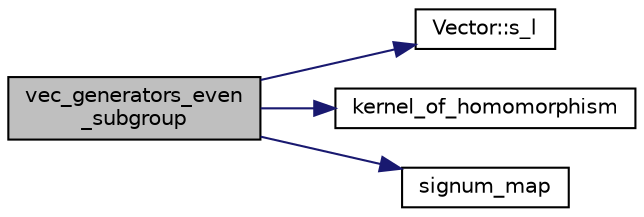 digraph "vec_generators_even_subgroup"
{
  edge [fontname="Helvetica",fontsize="10",labelfontname="Helvetica",labelfontsize="10"];
  node [fontname="Helvetica",fontsize="10",shape=record];
  rankdir="LR";
  Node1171 [label="vec_generators_even\l_subgroup",height=0.2,width=0.4,color="black", fillcolor="grey75", style="filled", fontcolor="black"];
  Node1171 -> Node1172 [color="midnightblue",fontsize="10",style="solid",fontname="Helvetica"];
  Node1172 [label="Vector::s_l",height=0.2,width=0.4,color="black", fillcolor="white", style="filled",URL="$d5/db2/class_vector.html#ad2dc082288f858d22a528832289e0704"];
  Node1171 -> Node1173 [color="midnightblue",fontsize="10",style="solid",fontname="Helvetica"];
  Node1173 [label="kernel_of_homomorphism",height=0.2,width=0.4,color="black", fillcolor="white", style="filled",URL="$d0/dd3/perm__group__gens_8_c.html#a13788b99964245e11ec79a47adaa667b"];
  Node1171 -> Node1174 [color="midnightblue",fontsize="10",style="solid",fontname="Helvetica"];
  Node1174 [label="signum_map",height=0.2,width=0.4,color="black", fillcolor="white", style="filled",URL="$d9/d60/discreta_8h.html#a37eb45eba12583dd550bfdf02d8add81"];
}
